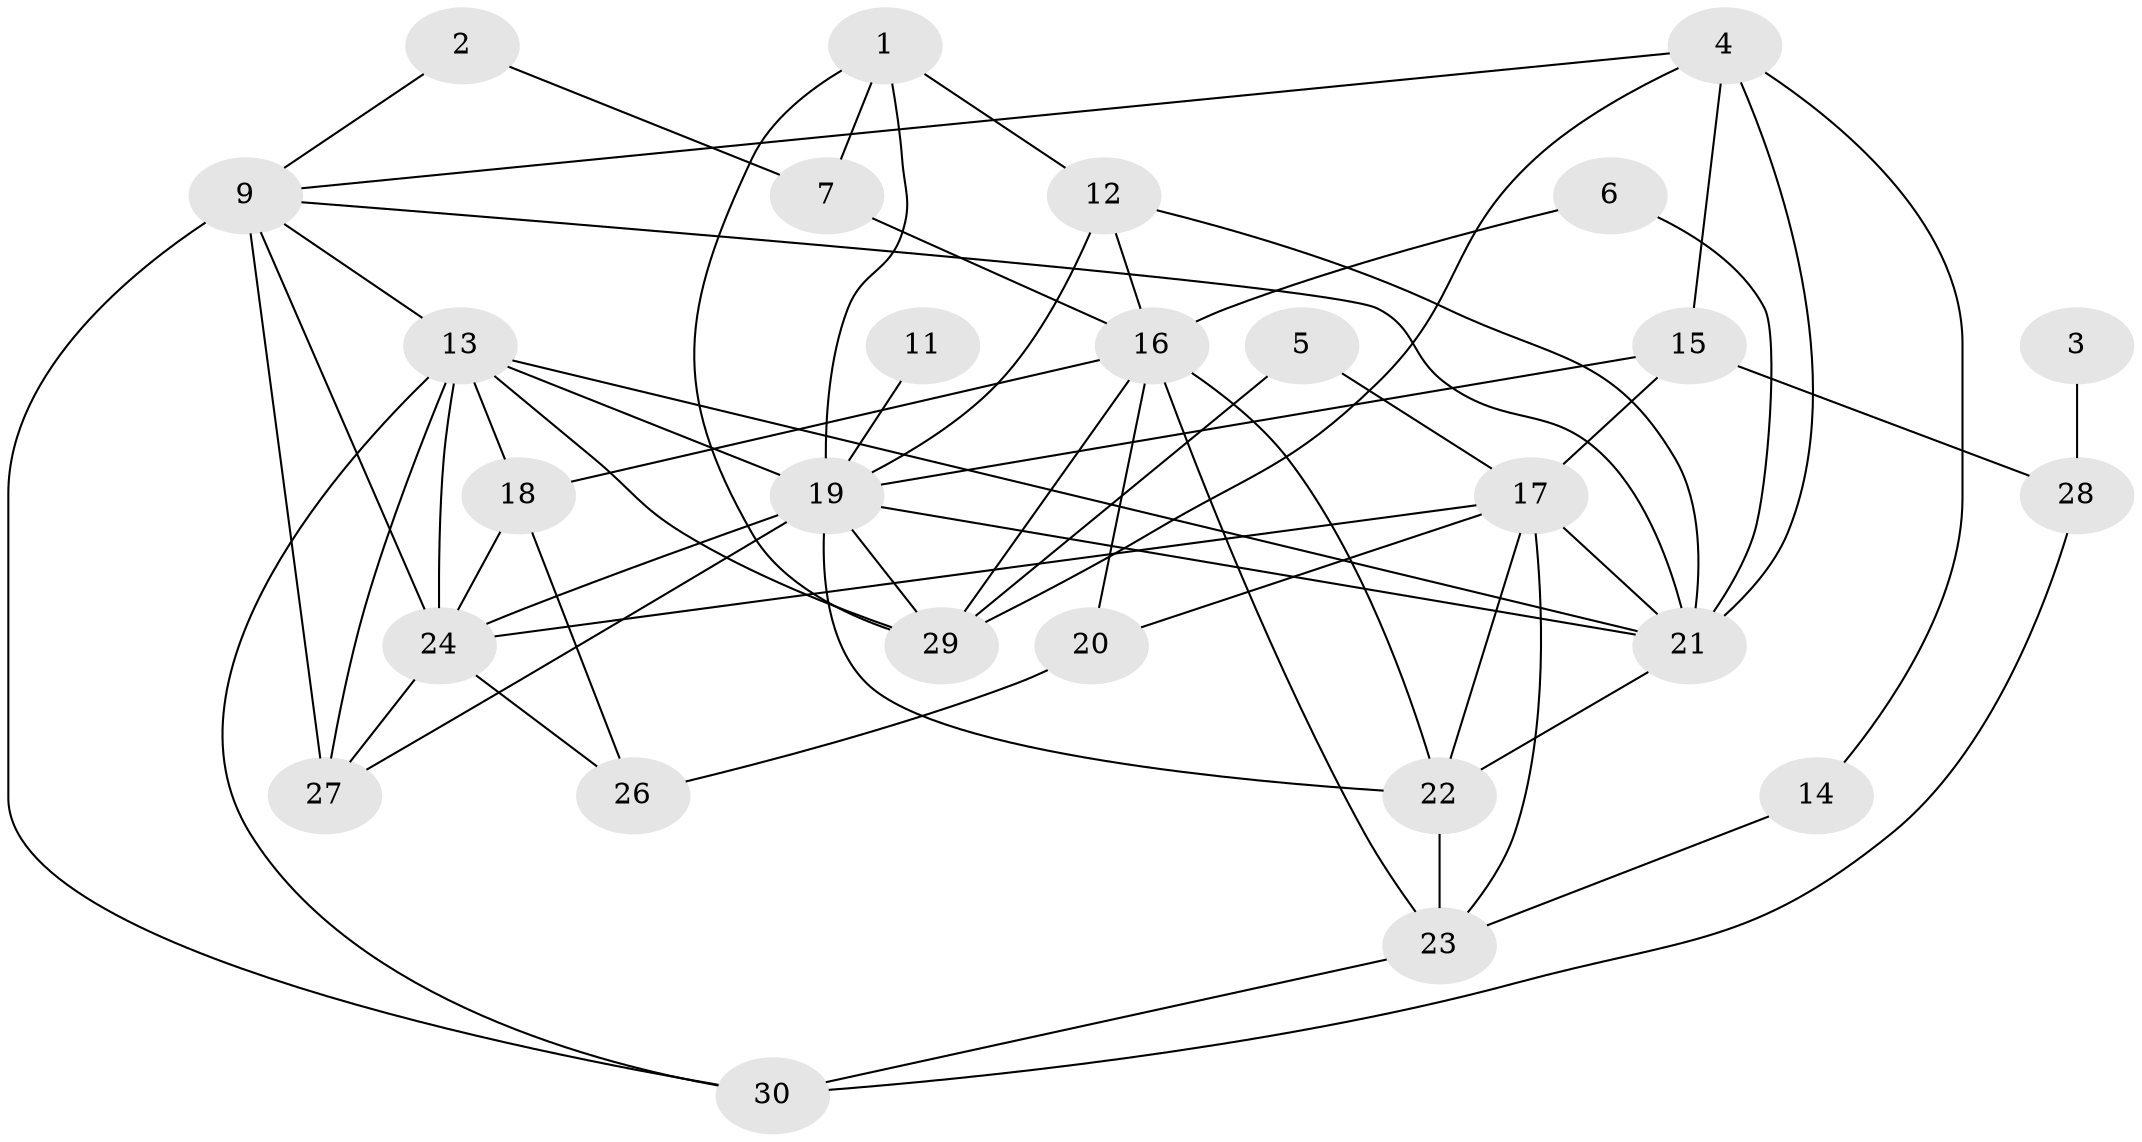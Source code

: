 // original degree distribution, {3: 0.2328767123287671, 2: 0.273972602739726, 1: 0.1232876712328767, 4: 0.1643835616438356, 5: 0.0821917808219178, 6: 0.0547945205479452, 0: 0.0410958904109589, 8: 0.0273972602739726}
// Generated by graph-tools (version 1.1) at 2025/35/03/04/25 23:35:54]
// undirected, 27 vertices, 61 edges
graph export_dot {
  node [color=gray90,style=filled];
  1;
  2;
  3;
  4;
  5;
  6;
  7;
  9;
  11;
  12;
  13;
  14;
  15;
  16;
  17;
  18;
  19;
  20;
  21;
  22;
  23;
  24;
  26;
  27;
  28;
  29;
  30;
  1 -- 7 [weight=1.0];
  1 -- 12 [weight=1.0];
  1 -- 19 [weight=1.0];
  1 -- 29 [weight=1.0];
  2 -- 7 [weight=1.0];
  2 -- 9 [weight=1.0];
  3 -- 28 [weight=1.0];
  4 -- 9 [weight=1.0];
  4 -- 14 [weight=1.0];
  4 -- 15 [weight=1.0];
  4 -- 21 [weight=1.0];
  4 -- 29 [weight=1.0];
  5 -- 17 [weight=1.0];
  5 -- 29 [weight=1.0];
  6 -- 16 [weight=1.0];
  6 -- 21 [weight=1.0];
  7 -- 16 [weight=1.0];
  9 -- 13 [weight=1.0];
  9 -- 21 [weight=1.0];
  9 -- 24 [weight=2.0];
  9 -- 27 [weight=2.0];
  9 -- 30 [weight=1.0];
  11 -- 19 [weight=1.0];
  12 -- 16 [weight=1.0];
  12 -- 19 [weight=1.0];
  12 -- 21 [weight=1.0];
  13 -- 18 [weight=1.0];
  13 -- 19 [weight=1.0];
  13 -- 21 [weight=1.0];
  13 -- 24 [weight=1.0];
  13 -- 27 [weight=1.0];
  13 -- 29 [weight=1.0];
  13 -- 30 [weight=1.0];
  14 -- 23 [weight=1.0];
  15 -- 17 [weight=1.0];
  15 -- 19 [weight=1.0];
  15 -- 28 [weight=1.0];
  16 -- 18 [weight=1.0];
  16 -- 20 [weight=1.0];
  16 -- 22 [weight=1.0];
  16 -- 23 [weight=1.0];
  16 -- 29 [weight=1.0];
  17 -- 20 [weight=1.0];
  17 -- 21 [weight=1.0];
  17 -- 22 [weight=1.0];
  17 -- 23 [weight=1.0];
  17 -- 24 [weight=2.0];
  18 -- 24 [weight=1.0];
  18 -- 26 [weight=2.0];
  19 -- 21 [weight=1.0];
  19 -- 22 [weight=1.0];
  19 -- 24 [weight=1.0];
  19 -- 27 [weight=1.0];
  19 -- 29 [weight=1.0];
  20 -- 26 [weight=1.0];
  21 -- 22 [weight=1.0];
  22 -- 23 [weight=1.0];
  23 -- 30 [weight=1.0];
  24 -- 26 [weight=1.0];
  24 -- 27 [weight=1.0];
  28 -- 30 [weight=1.0];
}
